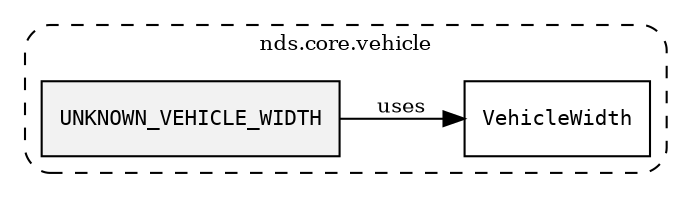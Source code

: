 /**
 * This dot file creates symbol collaboration diagram for UNKNOWN_VEHICLE_WIDTH.
 */
digraph ZSERIO
{
    node [shape=box, fontsize=10];
    rankdir="LR";
    fontsize=10;
    tooltip="UNKNOWN_VEHICLE_WIDTH collaboration diagram";

    subgraph "cluster_nds.core.vehicle"
    {
        style="dashed, rounded";
        label="nds.core.vehicle";
        tooltip="Package nds.core.vehicle";
        href="../../../content/packages/nds.core.vehicle.html#Package-nds-core-vehicle";
        target="_parent";

        "UNKNOWN_VEHICLE_WIDTH" [style="filled", fillcolor="#0000000D", target="_parent", label=<<font face="monospace"><table align="center" border="0" cellspacing="0" cellpadding="0"><tr><td href="../../../content/packages/nds.core.vehicle.html#Constant-UNKNOWN_VEHICLE_WIDTH" title="Constant defined in nds.core.vehicle">UNKNOWN_VEHICLE_WIDTH</td></tr></table></font>>];
        "VehicleWidth" [target="_parent", label=<<font face="monospace"><table align="center" border="0" cellspacing="0" cellpadding="0"><tr><td href="../../../content/packages/nds.core.vehicle.html#Subtype-VehicleWidth" title="Subtype defined in nds.core.vehicle">VehicleWidth</td></tr></table></font>>];
    }

    "UNKNOWN_VEHICLE_WIDTH" -> "VehicleWidth" [label="uses", fontsize=10];
}
